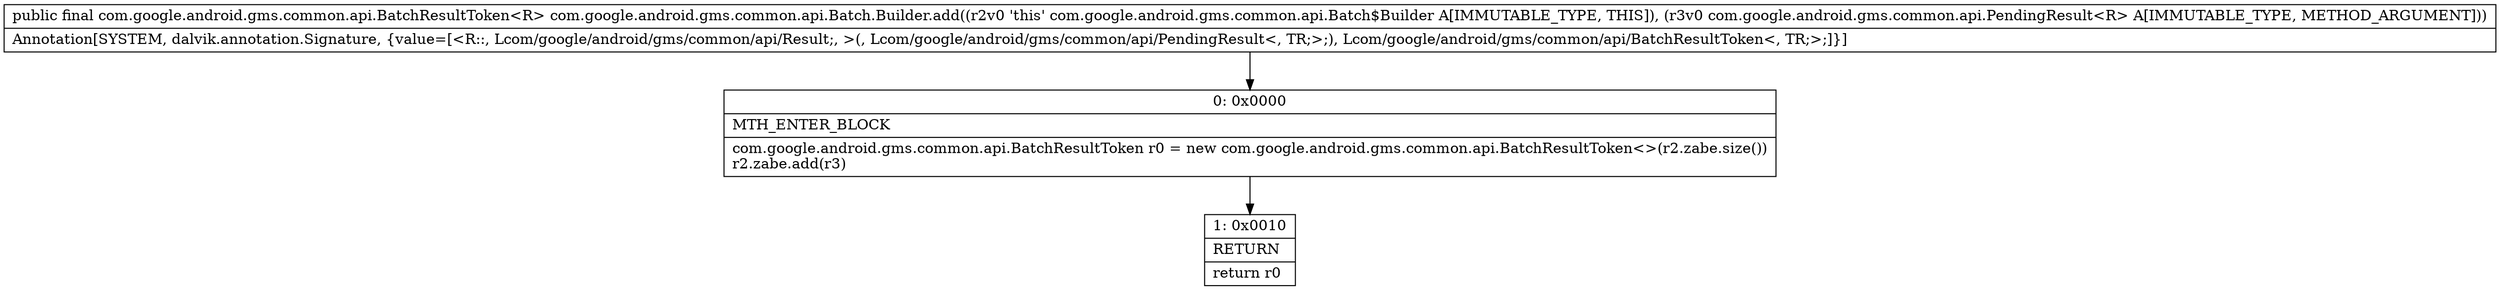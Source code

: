 digraph "CFG forcom.google.android.gms.common.api.Batch.Builder.add(Lcom\/google\/android\/gms\/common\/api\/PendingResult;)Lcom\/google\/android\/gms\/common\/api\/BatchResultToken;" {
Node_0 [shape=record,label="{0\:\ 0x0000|MTH_ENTER_BLOCK\l|com.google.android.gms.common.api.BatchResultToken r0 = new com.google.android.gms.common.api.BatchResultToken\<\>(r2.zabe.size())\lr2.zabe.add(r3)\l}"];
Node_1 [shape=record,label="{1\:\ 0x0010|RETURN\l|return r0\l}"];
MethodNode[shape=record,label="{public final com.google.android.gms.common.api.BatchResultToken\<R\> com.google.android.gms.common.api.Batch.Builder.add((r2v0 'this' com.google.android.gms.common.api.Batch$Builder A[IMMUTABLE_TYPE, THIS]), (r3v0 com.google.android.gms.common.api.PendingResult\<R\> A[IMMUTABLE_TYPE, METHOD_ARGUMENT]))  | Annotation[SYSTEM, dalvik.annotation.Signature, \{value=[\<R::, Lcom\/google\/android\/gms\/common\/api\/Result;, \>(, Lcom\/google\/android\/gms\/common\/api\/PendingResult\<, TR;\>;), Lcom\/google\/android\/gms\/common\/api\/BatchResultToken\<, TR;\>;]\}]\l}"];
MethodNode -> Node_0;
Node_0 -> Node_1;
}

